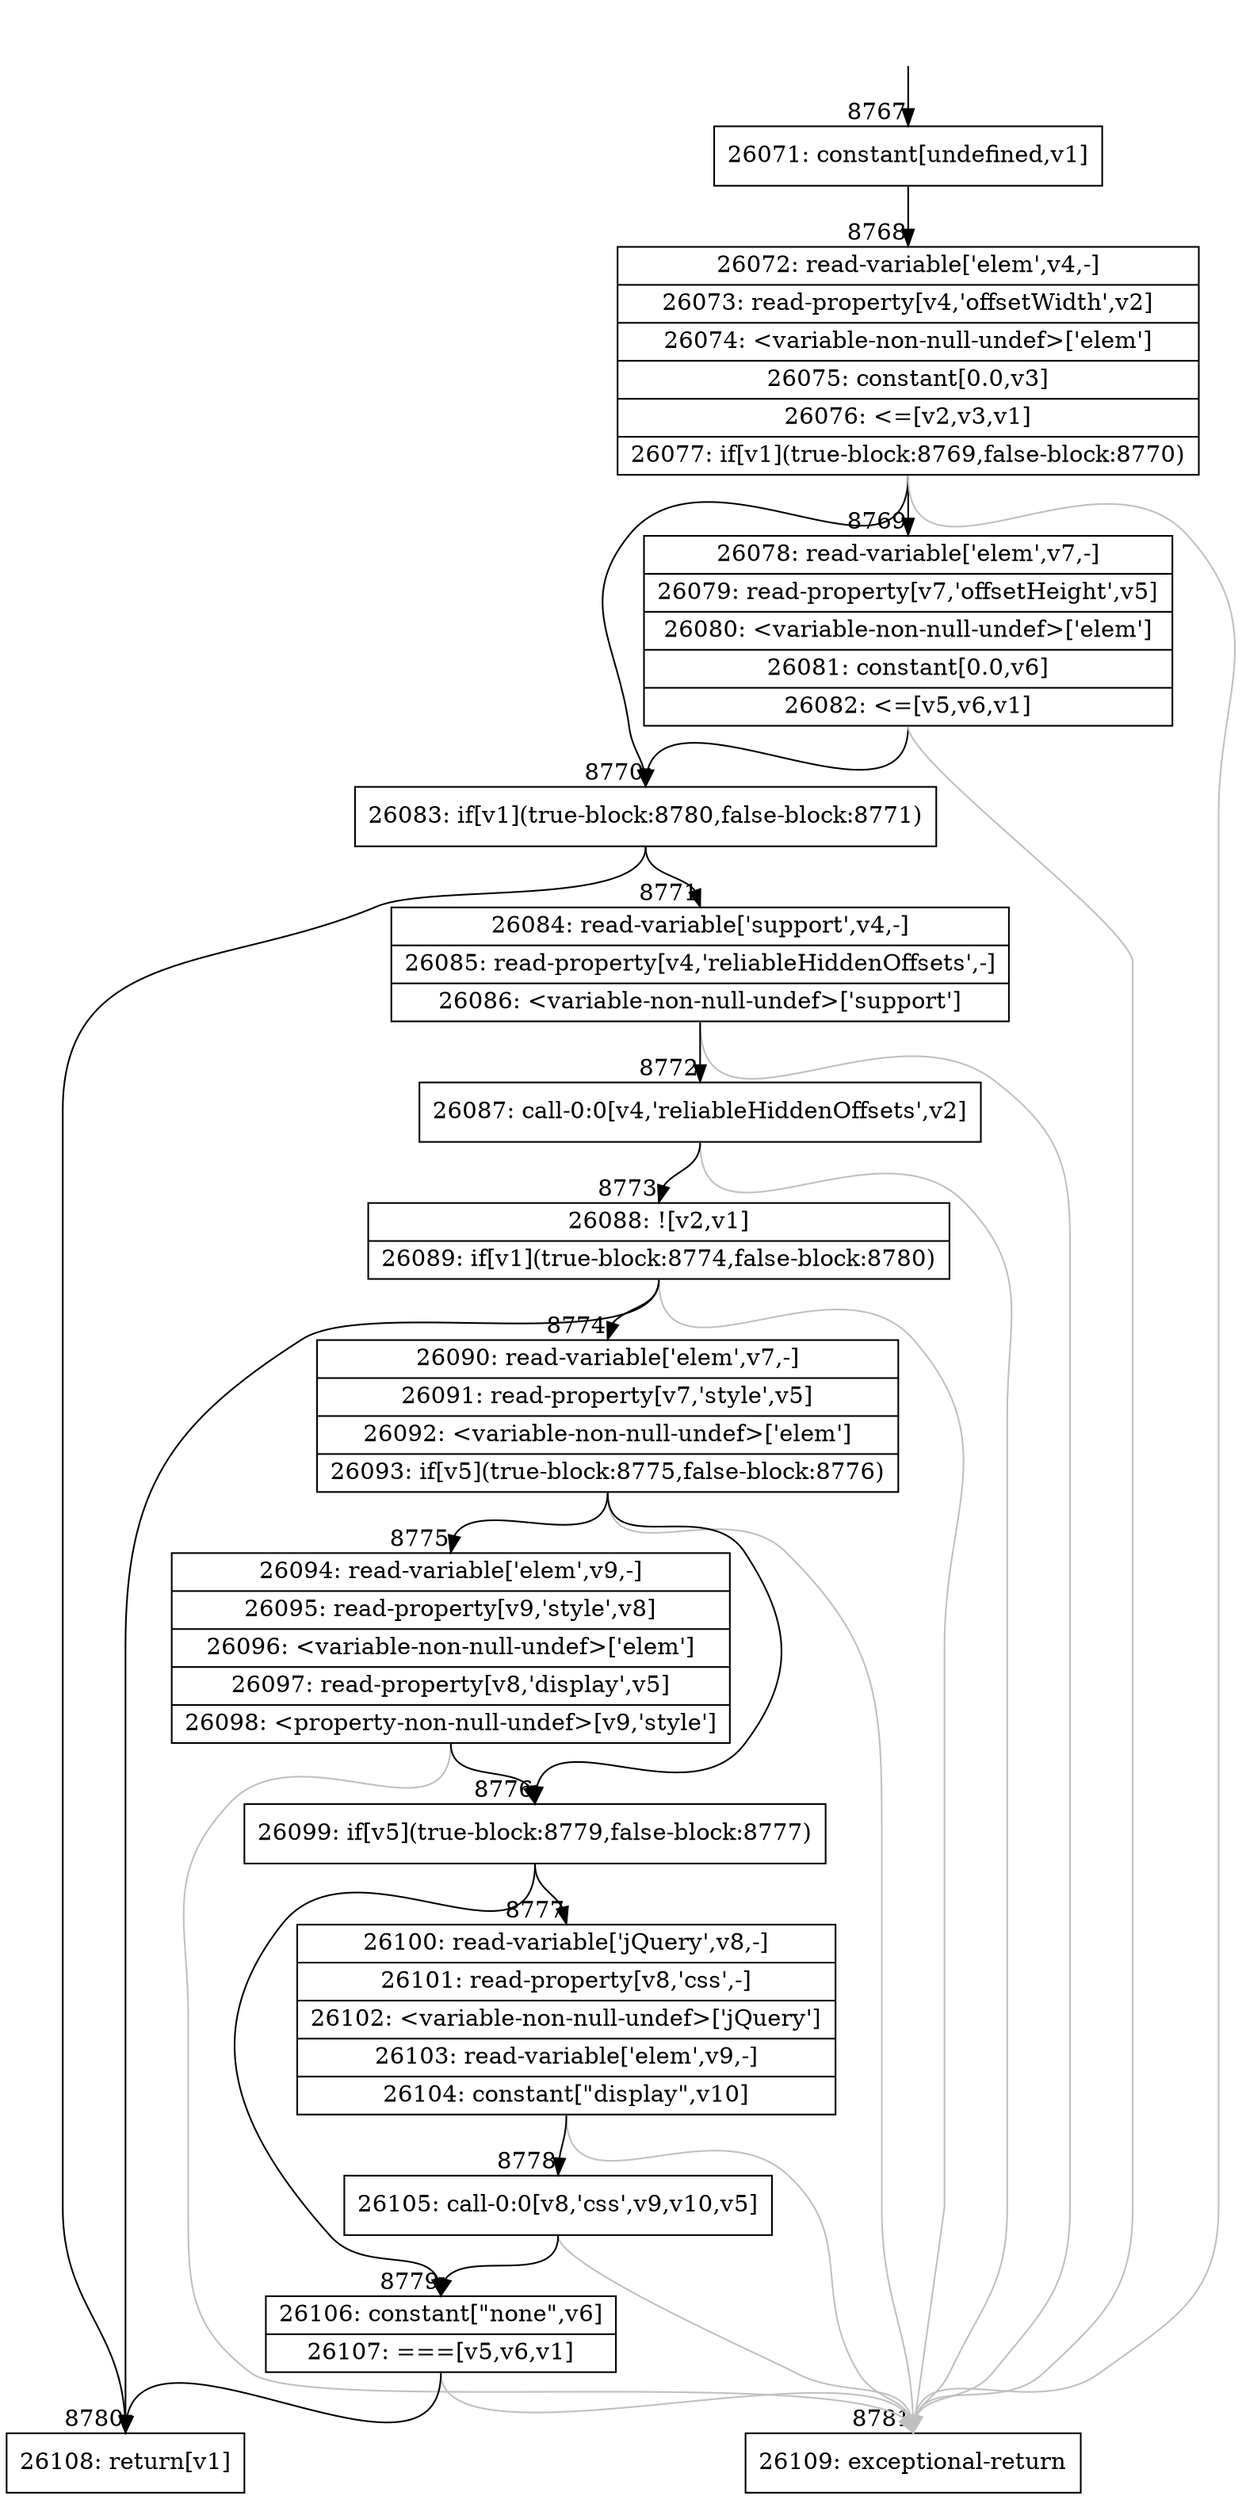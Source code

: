 digraph {
rankdir="TD"
BB_entry538[shape=none,label=""];
BB_entry538 -> BB8767 [tailport=s, headport=n, headlabel="    8767"]
BB8767 [shape=record label="{26071: constant[undefined,v1]}" ] 
BB8767 -> BB8768 [tailport=s, headport=n, headlabel="      8768"]
BB8768 [shape=record label="{26072: read-variable['elem',v4,-]|26073: read-property[v4,'offsetWidth',v2]|26074: \<variable-non-null-undef\>['elem']|26075: constant[0.0,v3]|26076: \<=[v2,v3,v1]|26077: if[v1](true-block:8769,false-block:8770)}" ] 
BB8768 -> BB8770 [tailport=s, headport=n, headlabel="      8770"]
BB8768 -> BB8769 [tailport=s, headport=n, headlabel="      8769"]
BB8768 -> BB8781 [tailport=s, headport=n, color=gray, headlabel="      8781"]
BB8769 [shape=record label="{26078: read-variable['elem',v7,-]|26079: read-property[v7,'offsetHeight',v5]|26080: \<variable-non-null-undef\>['elem']|26081: constant[0.0,v6]|26082: \<=[v5,v6,v1]}" ] 
BB8769 -> BB8770 [tailport=s, headport=n]
BB8769 -> BB8781 [tailport=s, headport=n, color=gray]
BB8770 [shape=record label="{26083: if[v1](true-block:8780,false-block:8771)}" ] 
BB8770 -> BB8780 [tailport=s, headport=n, headlabel="      8780"]
BB8770 -> BB8771 [tailport=s, headport=n, headlabel="      8771"]
BB8771 [shape=record label="{26084: read-variable['support',v4,-]|26085: read-property[v4,'reliableHiddenOffsets',-]|26086: \<variable-non-null-undef\>['support']}" ] 
BB8771 -> BB8772 [tailport=s, headport=n, headlabel="      8772"]
BB8771 -> BB8781 [tailport=s, headport=n, color=gray]
BB8772 [shape=record label="{26087: call-0:0[v4,'reliableHiddenOffsets',v2]}" ] 
BB8772 -> BB8773 [tailport=s, headport=n, headlabel="      8773"]
BB8772 -> BB8781 [tailport=s, headport=n, color=gray]
BB8773 [shape=record label="{26088: ![v2,v1]|26089: if[v1](true-block:8774,false-block:8780)}" ] 
BB8773 -> BB8780 [tailport=s, headport=n]
BB8773 -> BB8774 [tailport=s, headport=n, headlabel="      8774"]
BB8773 -> BB8781 [tailport=s, headport=n, color=gray]
BB8774 [shape=record label="{26090: read-variable['elem',v7,-]|26091: read-property[v7,'style',v5]|26092: \<variable-non-null-undef\>['elem']|26093: if[v5](true-block:8775,false-block:8776)}" ] 
BB8774 -> BB8776 [tailport=s, headport=n, headlabel="      8776"]
BB8774 -> BB8775 [tailport=s, headport=n, headlabel="      8775"]
BB8774 -> BB8781 [tailport=s, headport=n, color=gray]
BB8775 [shape=record label="{26094: read-variable['elem',v9,-]|26095: read-property[v9,'style',v8]|26096: \<variable-non-null-undef\>['elem']|26097: read-property[v8,'display',v5]|26098: \<property-non-null-undef\>[v9,'style']}" ] 
BB8775 -> BB8776 [tailport=s, headport=n]
BB8775 -> BB8781 [tailport=s, headport=n, color=gray]
BB8776 [shape=record label="{26099: if[v5](true-block:8779,false-block:8777)}" ] 
BB8776 -> BB8779 [tailport=s, headport=n, headlabel="      8779"]
BB8776 -> BB8777 [tailport=s, headport=n, headlabel="      8777"]
BB8777 [shape=record label="{26100: read-variable['jQuery',v8,-]|26101: read-property[v8,'css',-]|26102: \<variable-non-null-undef\>['jQuery']|26103: read-variable['elem',v9,-]|26104: constant[\"display\",v10]}" ] 
BB8777 -> BB8778 [tailport=s, headport=n, headlabel="      8778"]
BB8777 -> BB8781 [tailport=s, headport=n, color=gray]
BB8778 [shape=record label="{26105: call-0:0[v8,'css',v9,v10,v5]}" ] 
BB8778 -> BB8779 [tailport=s, headport=n]
BB8778 -> BB8781 [tailport=s, headport=n, color=gray]
BB8779 [shape=record label="{26106: constant[\"none\",v6]|26107: ===[v5,v6,v1]}" ] 
BB8779 -> BB8780 [tailport=s, headport=n]
BB8779 -> BB8781 [tailport=s, headport=n, color=gray]
BB8780 [shape=record label="{26108: return[v1]}" ] 
BB8781 [shape=record label="{26109: exceptional-return}" ] 
}
